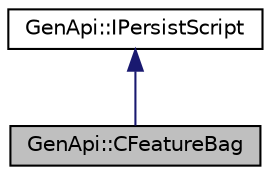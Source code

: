 digraph "GenApi::CFeatureBag"
{
  edge [fontname="Helvetica",fontsize="10",labelfontname="Helvetica",labelfontsize="10"];
  node [fontname="Helvetica",fontsize="10",shape=record];
  Node1 [label="GenApi::CFeatureBag",height=0.2,width=0.4,color="black", fillcolor="grey75", style="filled", fontcolor="black"];
  Node2 -> Node1 [dir="back",color="midnightblue",fontsize="10",style="solid",fontname="Helvetica"];
  Node2 [label="GenApi::IPersistScript",height=0.2,width=0.4,color="black", fillcolor="white", style="filled",URL="$struct_gen_api_1_1_i_persist_script.html",tooltip="Basic interface to persist values to. "];
}
